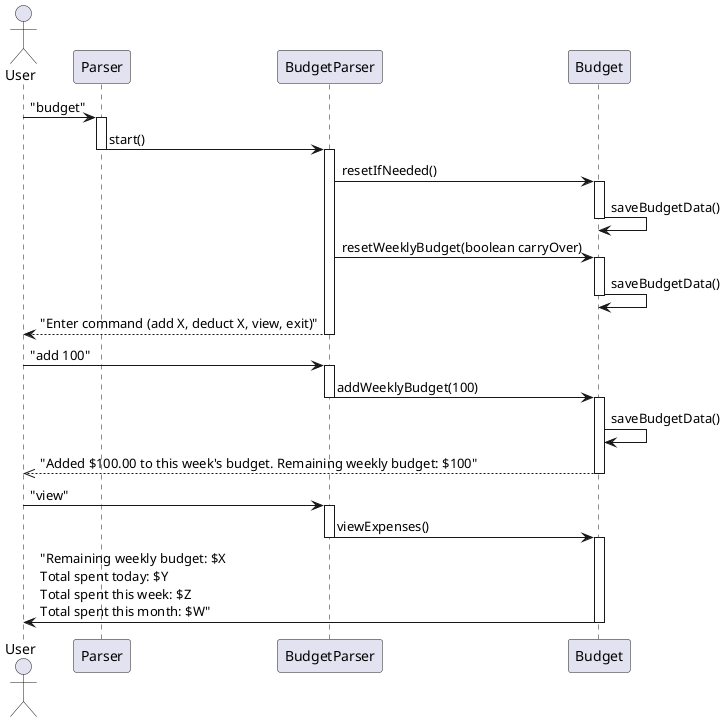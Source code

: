 @startuml BudgetAdd
'https://plantuml.com/sequence-diagram

actor User
participant Parser
participant BudgetParser
participant Budget

User -> Parser: "budget"
activate Parser
Parser -> BudgetParser: start()
deactivate Parser
activate BudgetParser
BudgetParser -> Budget: resetIfNeeded()
activate Budget
Budget -> Budget: saveBudgetData()
deactivate Budget
BudgetParser -> Budget: resetWeeklyBudget(boolean carryOver)
activate Budget
Budget -> Budget: saveBudgetData()
deactivate Budget
BudgetParser --> User: "Enter command (add X, deduct X, view, exit)"
deactivate BudgetParser

User -> BudgetParser: "add 100"
activate BudgetParser
BudgetParser -> Budget: addWeeklyBudget(100)
deactivate BudgetParser
activate Budget
Budget -> Budget: saveBudgetData()
Budget -->> User: "Added $100.00 to this week's budget. Remaining weekly budget: $100"
deactivate Budget

User -> BudgetParser: "view"
activate BudgetParser
BudgetParser -> Budget: viewExpenses()
deactivate BudgetParser
activate Budget
Budget -> User: "Remaining weekly budget: $X\nTotal spent today: $Y\nTotal spent this week: $Z\nTotal spent this month: $W"
deactivate Budget

@enduml